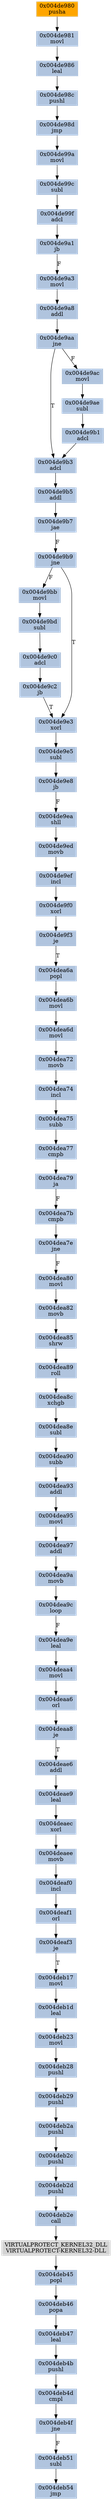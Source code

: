strict digraph G {
	graph [bgcolor=transparent,
		name=G
	];
	node [color=lightsteelblue,
		fillcolor=lightsteelblue,
		shape=rectangle,
		style=filled
	];
	"0x004de9c0"	[label="0x004de9c0
adcl"];
	"0x004de9c2"	[label="0x004de9c2
jb"];
	"0x004de9c0" -> "0x004de9c2"	[color="#000000"];
	"0x004de9a1"	[label="0x004de9a1
jb"];
	"0x004de9a3"	[label="0x004de9a3
movl"];
	"0x004de9a1" -> "0x004de9a3"	[color="#000000",
		label=F];
	"0x004de9ea"	[label="0x004de9ea
shll"];
	"0x004de9ed"	[label="0x004de9ed
movb"];
	"0x004de9ea" -> "0x004de9ed"	[color="#000000"];
	"0x004deaec"	[label="0x004deaec
xorl"];
	"0x004deaee"	[label="0x004deaee
movb"];
	"0x004deaec" -> "0x004deaee"	[color="#000000"];
	"0x004dea6b"	[label="0x004dea6b
movl"];
	"0x004dea6d"	[label="0x004dea6d
movl"];
	"0x004dea6b" -> "0x004dea6d"	[color="#000000"];
	"0x004deb46"	[label="0x004deb46
popa"];
	"0x004deb47"	[label="0x004deb47
leal"];
	"0x004deb46" -> "0x004deb47"	[color="#000000"];
	"0x004de9b1"	[label="0x004de9b1
adcl"];
	"0x004de9b3"	[label="0x004de9b3
adcl"];
	"0x004de9b1" -> "0x004de9b3"	[color="#000000"];
	"0x004deae6"	[label="0x004deae6
addl"];
	"0x004deae9"	[label="0x004deae9
leal"];
	"0x004deae6" -> "0x004deae9"	[color="#000000"];
	"0x004deb2c"	[label="0x004deb2c
pushl"];
	"0x004deb2d"	[label="0x004deb2d
pushl"];
	"0x004deb2c" -> "0x004deb2d"	[color="#000000"];
	"0x004dea7e"	[label="0x004dea7e
jne"];
	"0x004dea80"	[label="0x004dea80
movl"];
	"0x004dea7e" -> "0x004dea80"	[color="#000000",
		label=F];
	"0x004deb51"	[label="0x004deb51
subl"];
	"0x004deb54"	[label="0x004deb54
jmp"];
	"0x004deb51" -> "0x004deb54"	[color="#000000"];
	"0x004dea72"	[label="0x004dea72
movb"];
	"0x004dea74"	[label="0x004dea74
incl"];
	"0x004dea72" -> "0x004dea74"	[color="#000000"];
	"0x004dea82"	[label="0x004dea82
movb"];
	"0x004dea85"	[label="0x004dea85
shrw"];
	"0x004dea82" -> "0x004dea85"	[color="#000000"];
	"0x004de980"	[color=lightgrey,
		fillcolor=orange,
		label="0x004de980
pusha"];
	"0x004de981"	[label="0x004de981
movl"];
	"0x004de980" -> "0x004de981"	[color="#000000"];
	"0x004de9b5"	[label="0x004de9b5
addl"];
	"0x004de9b3" -> "0x004de9b5"	[color="#000000"];
	"0x004dea97"	[label="0x004dea97
addl"];
	"0x004dea9a"	[label="0x004dea9a
movb"];
	"0x004dea97" -> "0x004dea9a"	[color="#000000"];
	"0x004de9bb"	[label="0x004de9bb
movl"];
	"0x004de9bd"	[label="0x004de9bd
subl"];
	"0x004de9bb" -> "0x004de9bd"	[color="#000000"];
	"0x004de98c"	[label="0x004de98c
pushl"];
	"0x004de98d"	[label="0x004de98d
jmp"];
	"0x004de98c" -> "0x004de98d"	[color="#000000"];
	"0x004de9b7"	[label="0x004de9b7
jae"];
	"0x004de9b9"	[label="0x004de9b9
jne"];
	"0x004de9b7" -> "0x004de9b9"	[color="#000000",
		label=F];
	"0x004de9e3"	[label="0x004de9e3
xorl"];
	"0x004de9e5"	[label="0x004de9e5
subl"];
	"0x004de9e3" -> "0x004de9e5"	[color="#000000"];
	"0x004de986"	[label="0x004de986
leal"];
	"0x004de981" -> "0x004de986"	[color="#000000"];
	"0x004de9bd" -> "0x004de9c0"	[color="#000000"];
	"0x004de9e8"	[label="0x004de9e8
jb"];
	"0x004de9e5" -> "0x004de9e8"	[color="#000000"];
	"0x004deaf1"	[label="0x004deaf1
orl"];
	"0x004deaf3"	[label="0x004deaf3
je"];
	"0x004deaf1" -> "0x004deaf3"	[color="#000000"];
	"0x004deaf0"	[label="0x004deaf0
incl"];
	"0x004deaf0" -> "0x004deaf1"	[color="#000000"];
	"0x004deb17"	[label="0x004deb17
movl"];
	"0x004deb1d"	[label="0x004deb1d
leal"];
	"0x004deb17" -> "0x004deb1d"	[color="#000000"];
	"0x004deb45"	[label="0x004deb45
popl"];
	"0x004deb45" -> "0x004deb46"	[color="#000000"];
	"0x004de99f"	[label="0x004de99f
adcl"];
	"0x004de99f" -> "0x004de9a1"	[color="#000000"];
	"0x004de9c2" -> "0x004de9e3"	[color="#000000",
		label=T];
	"0x004deb4b"	[label="0x004deb4b
pushl"];
	"0x004deb4d"	[label="0x004deb4d
cmpl"];
	"0x004deb4b" -> "0x004deb4d"	[color="#000000"];
	"0x004deb23"	[label="0x004deb23
movl"];
	"0x004deb1d" -> "0x004deb23"	[color="#000000"];
	"0x004deb28"	[label="0x004deb28
pushl"];
	"0x004deb29"	[label="0x004deb29
pushl"];
	"0x004deb28" -> "0x004deb29"	[color="#000000"];
	"0x004de9b5" -> "0x004de9b7"	[color="#000000"];
	"0x004de99a"	[label="0x004de99a
movl"];
	"0x004de99c"	[label="0x004de99c
subl"];
	"0x004de99a" -> "0x004de99c"	[color="#000000"];
	"0x004de9a8"	[label="0x004de9a8
addl"];
	"0x004de9a3" -> "0x004de9a8"	[color="#000000"];
	"0x004dea6a"	[label="0x004dea6a
popl"];
	"0x004dea6a" -> "0x004dea6b"	[color="#000000"];
	"0x004deb4f"	[label="0x004deb4f
jne"];
	"0x004deb4f" -> "0x004deb51"	[color="#000000",
		label=F];
	"0x004deb47" -> "0x004deb4b"	[color="#000000"];
	"0x004de9ae"	[label="0x004de9ae
subl"];
	"0x004de9ae" -> "0x004de9b1"	[color="#000000"];
	"0x004deb4d" -> "0x004deb4f"	[color="#000000"];
	"0x004deb2e"	[label="0x004deb2e
call"];
	"0x004deb2d" -> "0x004deb2e"	[color="#000000"];
	"0x004dea89"	[label="0x004dea89
roll"];
	"0x004dea8c"	[label="0x004dea8c
xchgb"];
	"0x004dea89" -> "0x004dea8c"	[color="#000000"];
	"0x004de9ef"	[label="0x004de9ef
incl"];
	"0x004de9ed" -> "0x004de9ef"	[color="#000000"];
	"0x004dea93"	[label="0x004dea93
addl"];
	"0x004dea95"	[label="0x004dea95
movl"];
	"0x004dea93" -> "0x004dea95"	[color="#000000"];
	"0x004dea9c"	[label="0x004dea9c
loop"];
	"0x004dea9e"	[label="0x004dea9e
leal"];
	"0x004dea9c" -> "0x004dea9e"	[color="#000000",
		label=F];
	"0x004deaa6"	[label="0x004deaa6
orl"];
	"0x004deaa8"	[label="0x004deaa8
je"];
	"0x004deaa6" -> "0x004deaa8"	[color="#000000"];
	"0x004dea75"	[label="0x004dea75
subb"];
	"0x004dea74" -> "0x004dea75"	[color="#000000"];
	"0x004dea9a" -> "0x004dea9c"	[color="#000000"];
	"0x004de9b9" -> "0x004de9bb"	[color="#000000",
		label=F];
	"0x004de9b9" -> "0x004de9e3"	[color="#000000",
		label=T];
	"0x004deaa4"	[label="0x004deaa4
movl"];
	"0x004dea9e" -> "0x004deaa4"	[color="#000000"];
	"0x004deae9" -> "0x004deaec"	[color="#000000"];
	"0x004de9ac"	[label="0x004de9ac
movl"];
	"0x004de9ac" -> "0x004de9ae"	[color="#000000"];
	"0x004dea6d" -> "0x004dea72"	[color="#000000"];
	"0x004de99c" -> "0x004de99f"	[color="#000000"];
	"0x004dea8e"	[label="0x004dea8e
subl"];
	"0x004dea90"	[label="0x004dea90
subb"];
	"0x004dea8e" -> "0x004dea90"	[color="#000000"];
	VIRTUALPROTECT_KERNEL32_DLL	[color=lightgrey,
		fillcolor=lightgrey,
		label="VIRTUALPROTECT_KERNEL32_DLL
VIRTUALPROTECT-KERNEL32-DLL"];
	"0x004deb2e" -> VIRTUALPROTECT_KERNEL32_DLL	[color="#000000"];
	"0x004deaee" -> "0x004deaf0"	[color="#000000"];
	"0x004dea77"	[label="0x004dea77
cmpb"];
	"0x004dea79"	[label="0x004dea79
ja"];
	"0x004dea77" -> "0x004dea79"	[color="#000000"];
	"0x004dea85" -> "0x004dea89"	[color="#000000"];
	"0x004dea7b"	[label="0x004dea7b
cmpb"];
	"0x004dea7b" -> "0x004dea7e"	[color="#000000"];
	"0x004de9aa"	[label="0x004de9aa
jne"];
	"0x004de9aa" -> "0x004de9b3"	[color="#000000",
		label=T];
	"0x004de9aa" -> "0x004de9ac"	[color="#000000",
		label=F];
	"0x004de9a8" -> "0x004de9aa"	[color="#000000"];
	"0x004deb2a"	[label="0x004deb2a
pushl"];
	"0x004deb2a" -> "0x004deb2c"	[color="#000000"];
	"0x004deaf3" -> "0x004deb17"	[color="#000000",
		label=T];
	"0x004dea80" -> "0x004dea82"	[color="#000000"];
	"0x004de986" -> "0x004de98c"	[color="#000000"];
	"0x004dea90" -> "0x004dea93"	[color="#000000"];
	"0x004de9e8" -> "0x004de9ea"	[color="#000000",
		label=F];
	"0x004deb29" -> "0x004deb2a"	[color="#000000"];
	"0x004dea75" -> "0x004dea77"	[color="#000000"];
	VIRTUALPROTECT_KERNEL32_DLL -> "0x004deb45"	[color="#000000"];
	"0x004de98d" -> "0x004de99a"	[color="#000000"];
	"0x004deaa4" -> "0x004deaa6"	[color="#000000"];
	"0x004de9f3"	[label="0x004de9f3
je"];
	"0x004de9f3" -> "0x004dea6a"	[color="#000000",
		label=T];
	"0x004dea79" -> "0x004dea7b"	[color="#000000",
		label=F];
	"0x004de9f0"	[label="0x004de9f0
xorl"];
	"0x004de9f0" -> "0x004de9f3"	[color="#000000"];
	"0x004de9ef" -> "0x004de9f0"	[color="#000000"];
	"0x004dea8c" -> "0x004dea8e"	[color="#000000"];
	"0x004deb23" -> "0x004deb28"	[color="#000000"];
	"0x004dea95" -> "0x004dea97"	[color="#000000"];
	"0x004deaa8" -> "0x004deae6"	[color="#000000",
		label=T];
}
